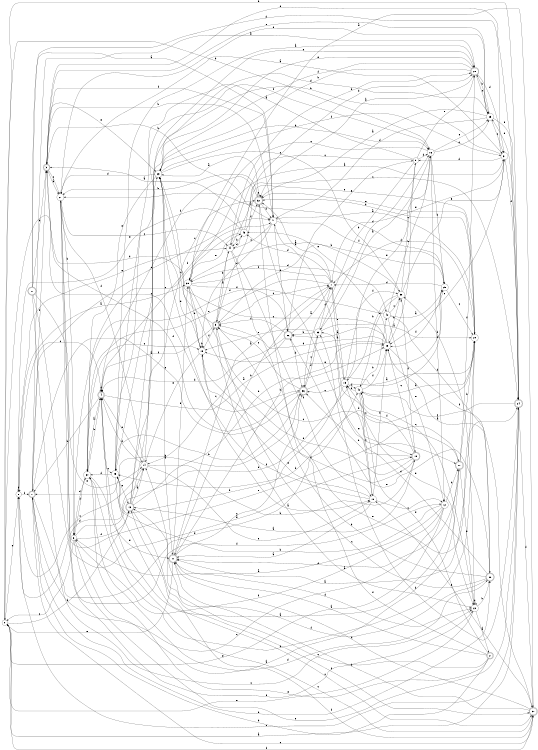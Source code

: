 digraph n37_2 {
__start0 [label="" shape="none"];

rankdir=LR;
size="8,5";

s0 [style="filled", color="black", fillcolor="white" shape="circle", label="0"];
s1 [style="rounded,filled", color="black", fillcolor="white" shape="doublecircle", label="1"];
s2 [style="rounded,filled", color="black", fillcolor="white" shape="doublecircle", label="2"];
s3 [style="rounded,filled", color="black", fillcolor="white" shape="doublecircle", label="3"];
s4 [style="rounded,filled", color="black", fillcolor="white" shape="doublecircle", label="4"];
s5 [style="filled", color="black", fillcolor="white" shape="circle", label="5"];
s6 [style="filled", color="black", fillcolor="white" shape="circle", label="6"];
s7 [style="filled", color="black", fillcolor="white" shape="circle", label="7"];
s8 [style="filled", color="black", fillcolor="white" shape="circle", label="8"];
s9 [style="rounded,filled", color="black", fillcolor="white" shape="doublecircle", label="9"];
s10 [style="filled", color="black", fillcolor="white" shape="circle", label="10"];
s11 [style="rounded,filled", color="black", fillcolor="white" shape="doublecircle", label="11"];
s12 [style="filled", color="black", fillcolor="white" shape="circle", label="12"];
s13 [style="rounded,filled", color="black", fillcolor="white" shape="doublecircle", label="13"];
s14 [style="filled", color="black", fillcolor="white" shape="circle", label="14"];
s15 [style="filled", color="black", fillcolor="white" shape="circle", label="15"];
s16 [style="filled", color="black", fillcolor="white" shape="circle", label="16"];
s17 [style="rounded,filled", color="black", fillcolor="white" shape="doublecircle", label="17"];
s18 [style="rounded,filled", color="black", fillcolor="white" shape="doublecircle", label="18"];
s19 [style="filled", color="black", fillcolor="white" shape="circle", label="19"];
s20 [style="filled", color="black", fillcolor="white" shape="circle", label="20"];
s21 [style="filled", color="black", fillcolor="white" shape="circle", label="21"];
s22 [style="filled", color="black", fillcolor="white" shape="circle", label="22"];
s23 [style="filled", color="black", fillcolor="white" shape="circle", label="23"];
s24 [style="rounded,filled", color="black", fillcolor="white" shape="doublecircle", label="24"];
s25 [style="filled", color="black", fillcolor="white" shape="circle", label="25"];
s26 [style="rounded,filled", color="black", fillcolor="white" shape="doublecircle", label="26"];
s27 [style="rounded,filled", color="black", fillcolor="white" shape="doublecircle", label="27"];
s28 [style="rounded,filled", color="black", fillcolor="white" shape="doublecircle", label="28"];
s29 [style="filled", color="black", fillcolor="white" shape="circle", label="29"];
s30 [style="rounded,filled", color="black", fillcolor="white" shape="doublecircle", label="30"];
s31 [style="filled", color="black", fillcolor="white" shape="circle", label="31"];
s32 [style="rounded,filled", color="black", fillcolor="white" shape="doublecircle", label="32"];
s33 [style="filled", color="black", fillcolor="white" shape="circle", label="33"];
s34 [style="filled", color="black", fillcolor="white" shape="circle", label="34"];
s35 [style="filled", color="black", fillcolor="white" shape="circle", label="35"];
s36 [style="rounded,filled", color="black", fillcolor="white" shape="doublecircle", label="36"];
s37 [style="rounded,filled", color="black", fillcolor="white" shape="doublecircle", label="37"];
s38 [style="filled", color="black", fillcolor="white" shape="circle", label="38"];
s39 [style="filled", color="black", fillcolor="white" shape="circle", label="39"];
s40 [style="filled", color="black", fillcolor="white" shape="circle", label="40"];
s41 [style="filled", color="black", fillcolor="white" shape="circle", label="41"];
s42 [style="filled", color="black", fillcolor="white" shape="circle", label="42"];
s43 [style="filled", color="black", fillcolor="white" shape="circle", label="43"];
s44 [style="filled", color="black", fillcolor="white" shape="circle", label="44"];
s45 [style="filled", color="black", fillcolor="white" shape="circle", label="45"];
s0 -> s24 [label="a"];
s0 -> s16 [label="b"];
s0 -> s36 [label="c"];
s0 -> s13 [label="d"];
s0 -> s8 [label="e"];
s0 -> s37 [label="f"];
s1 -> s28 [label="a"];
s1 -> s30 [label="b"];
s1 -> s37 [label="c"];
s1 -> s40 [label="d"];
s1 -> s41 [label="e"];
s1 -> s3 [label="f"];
s2 -> s11 [label="a"];
s2 -> s1 [label="b"];
s2 -> s14 [label="c"];
s2 -> s19 [label="d"];
s2 -> s34 [label="e"];
s2 -> s32 [label="f"];
s3 -> s21 [label="a"];
s3 -> s41 [label="b"];
s3 -> s21 [label="c"];
s3 -> s24 [label="d"];
s3 -> s23 [label="e"];
s3 -> s41 [label="f"];
s4 -> s29 [label="a"];
s4 -> s1 [label="b"];
s4 -> s45 [label="c"];
s4 -> s4 [label="d"];
s4 -> s14 [label="e"];
s4 -> s41 [label="f"];
s5 -> s45 [label="a"];
s5 -> s36 [label="b"];
s5 -> s44 [label="c"];
s5 -> s16 [label="d"];
s5 -> s28 [label="e"];
s5 -> s29 [label="f"];
s6 -> s17 [label="a"];
s6 -> s25 [label="b"];
s6 -> s0 [label="c"];
s6 -> s34 [label="d"];
s6 -> s24 [label="e"];
s6 -> s13 [label="f"];
s7 -> s32 [label="a"];
s7 -> s11 [label="b"];
s7 -> s34 [label="c"];
s7 -> s43 [label="d"];
s7 -> s19 [label="e"];
s7 -> s39 [label="f"];
s8 -> s39 [label="a"];
s8 -> s8 [label="b"];
s8 -> s4 [label="c"];
s8 -> s14 [label="d"];
s8 -> s44 [label="e"];
s8 -> s1 [label="f"];
s9 -> s22 [label="a"];
s9 -> s44 [label="b"];
s9 -> s7 [label="c"];
s9 -> s3 [label="d"];
s9 -> s20 [label="e"];
s9 -> s4 [label="f"];
s10 -> s11 [label="a"];
s10 -> s29 [label="b"];
s10 -> s12 [label="c"];
s10 -> s19 [label="d"];
s10 -> s15 [label="e"];
s10 -> s23 [label="f"];
s11 -> s7 [label="a"];
s11 -> s29 [label="b"];
s11 -> s36 [label="c"];
s11 -> s22 [label="d"];
s11 -> s0 [label="e"];
s11 -> s39 [label="f"];
s12 -> s6 [label="a"];
s12 -> s45 [label="b"];
s12 -> s1 [label="c"];
s12 -> s17 [label="d"];
s12 -> s0 [label="e"];
s12 -> s6 [label="f"];
s13 -> s14 [label="a"];
s13 -> s29 [label="b"];
s13 -> s32 [label="c"];
s13 -> s35 [label="d"];
s13 -> s28 [label="e"];
s13 -> s37 [label="f"];
s14 -> s23 [label="a"];
s14 -> s18 [label="b"];
s14 -> s8 [label="c"];
s14 -> s4 [label="d"];
s14 -> s10 [label="e"];
s14 -> s21 [label="f"];
s15 -> s10 [label="a"];
s15 -> s15 [label="b"];
s15 -> s23 [label="c"];
s15 -> s23 [label="d"];
s15 -> s14 [label="e"];
s15 -> s9 [label="f"];
s16 -> s33 [label="a"];
s16 -> s25 [label="b"];
s16 -> s39 [label="c"];
s16 -> s35 [label="d"];
s16 -> s35 [label="e"];
s16 -> s12 [label="f"];
s17 -> s4 [label="a"];
s17 -> s20 [label="b"];
s17 -> s41 [label="c"];
s17 -> s11 [label="d"];
s17 -> s22 [label="e"];
s17 -> s28 [label="f"];
s18 -> s13 [label="a"];
s18 -> s36 [label="b"];
s18 -> s29 [label="c"];
s18 -> s15 [label="d"];
s18 -> s39 [label="e"];
s18 -> s40 [label="f"];
s19 -> s7 [label="a"];
s19 -> s45 [label="b"];
s19 -> s36 [label="c"];
s19 -> s40 [label="d"];
s19 -> s16 [label="e"];
s19 -> s38 [label="f"];
s20 -> s11 [label="a"];
s20 -> s45 [label="b"];
s20 -> s34 [label="c"];
s20 -> s32 [label="d"];
s20 -> s32 [label="e"];
s20 -> s7 [label="f"];
s21 -> s18 [label="a"];
s21 -> s6 [label="b"];
s21 -> s44 [label="c"];
s21 -> s35 [label="d"];
s21 -> s17 [label="e"];
s21 -> s22 [label="f"];
s22 -> s2 [label="a"];
s22 -> s30 [label="b"];
s22 -> s40 [label="c"];
s22 -> s22 [label="d"];
s22 -> s0 [label="e"];
s22 -> s38 [label="f"];
s23 -> s11 [label="a"];
s23 -> s16 [label="b"];
s23 -> s38 [label="c"];
s23 -> s21 [label="d"];
s23 -> s34 [label="e"];
s23 -> s31 [label="f"];
s24 -> s0 [label="a"];
s24 -> s33 [label="b"];
s24 -> s40 [label="c"];
s24 -> s35 [label="d"];
s24 -> s8 [label="e"];
s24 -> s37 [label="f"];
s25 -> s21 [label="a"];
s25 -> s9 [label="b"];
s25 -> s20 [label="c"];
s25 -> s7 [label="d"];
s25 -> s15 [label="e"];
s25 -> s29 [label="f"];
s26 -> s7 [label="a"];
s26 -> s36 [label="b"];
s26 -> s14 [label="c"];
s26 -> s4 [label="d"];
s26 -> s5 [label="e"];
s26 -> s9 [label="f"];
s27 -> s41 [label="a"];
s27 -> s3 [label="b"];
s27 -> s22 [label="c"];
s27 -> s31 [label="d"];
s27 -> s14 [label="e"];
s27 -> s12 [label="f"];
s28 -> s32 [label="a"];
s28 -> s23 [label="b"];
s28 -> s35 [label="c"];
s28 -> s31 [label="d"];
s28 -> s23 [label="e"];
s28 -> s23 [label="f"];
s29 -> s26 [label="a"];
s29 -> s38 [label="b"];
s29 -> s23 [label="c"];
s29 -> s9 [label="d"];
s29 -> s43 [label="e"];
s29 -> s37 [label="f"];
s30 -> s29 [label="a"];
s30 -> s9 [label="b"];
s30 -> s9 [label="c"];
s30 -> s33 [label="d"];
s30 -> s26 [label="e"];
s30 -> s13 [label="f"];
s31 -> s21 [label="a"];
s31 -> s45 [label="b"];
s31 -> s29 [label="c"];
s31 -> s5 [label="d"];
s31 -> s7 [label="e"];
s31 -> s24 [label="f"];
s32 -> s23 [label="a"];
s32 -> s21 [label="b"];
s32 -> s32 [label="c"];
s32 -> s41 [label="d"];
s32 -> s17 [label="e"];
s32 -> s4 [label="f"];
s33 -> s20 [label="a"];
s33 -> s26 [label="b"];
s33 -> s36 [label="c"];
s33 -> s16 [label="d"];
s33 -> s15 [label="e"];
s33 -> s7 [label="f"];
s34 -> s4 [label="a"];
s34 -> s4 [label="b"];
s34 -> s15 [label="c"];
s34 -> s30 [label="d"];
s34 -> s11 [label="e"];
s34 -> s6 [label="f"];
s35 -> s32 [label="a"];
s35 -> s28 [label="b"];
s35 -> s31 [label="c"];
s35 -> s41 [label="d"];
s35 -> s3 [label="e"];
s35 -> s24 [label="f"];
s36 -> s20 [label="a"];
s36 -> s1 [label="b"];
s36 -> s9 [label="c"];
s36 -> s33 [label="d"];
s36 -> s1 [label="e"];
s36 -> s3 [label="f"];
s37 -> s39 [label="a"];
s37 -> s11 [label="b"];
s37 -> s4 [label="c"];
s37 -> s11 [label="d"];
s37 -> s10 [label="e"];
s37 -> s13 [label="f"];
s38 -> s39 [label="a"];
s38 -> s19 [label="b"];
s38 -> s5 [label="c"];
s38 -> s40 [label="d"];
s38 -> s31 [label="e"];
s38 -> s18 [label="f"];
s39 -> s31 [label="a"];
s39 -> s15 [label="b"];
s39 -> s18 [label="c"];
s39 -> s42 [label="d"];
s39 -> s43 [label="e"];
s39 -> s26 [label="f"];
s40 -> s20 [label="a"];
s40 -> s42 [label="b"];
s40 -> s10 [label="c"];
s40 -> s22 [label="d"];
s40 -> s19 [label="e"];
s40 -> s29 [label="f"];
s41 -> s20 [label="a"];
s41 -> s3 [label="b"];
s41 -> s44 [label="c"];
s41 -> s15 [label="d"];
s41 -> s26 [label="e"];
s41 -> s25 [label="f"];
s42 -> s25 [label="a"];
s42 -> s16 [label="b"];
s42 -> s38 [label="c"];
s42 -> s30 [label="d"];
s42 -> s12 [label="e"];
s42 -> s6 [label="f"];
s43 -> s3 [label="a"];
s43 -> s44 [label="b"];
s43 -> s34 [label="c"];
s43 -> s28 [label="d"];
s43 -> s8 [label="e"];
s43 -> s32 [label="f"];
s44 -> s9 [label="a"];
s44 -> s28 [label="b"];
s44 -> s24 [label="c"];
s44 -> s43 [label="d"];
s44 -> s24 [label="e"];
s44 -> s10 [label="f"];
s45 -> s28 [label="a"];
s45 -> s36 [label="b"];
s45 -> s37 [label="c"];
s45 -> s34 [label="d"];
s45 -> s13 [label="e"];
s45 -> s16 [label="f"];

}